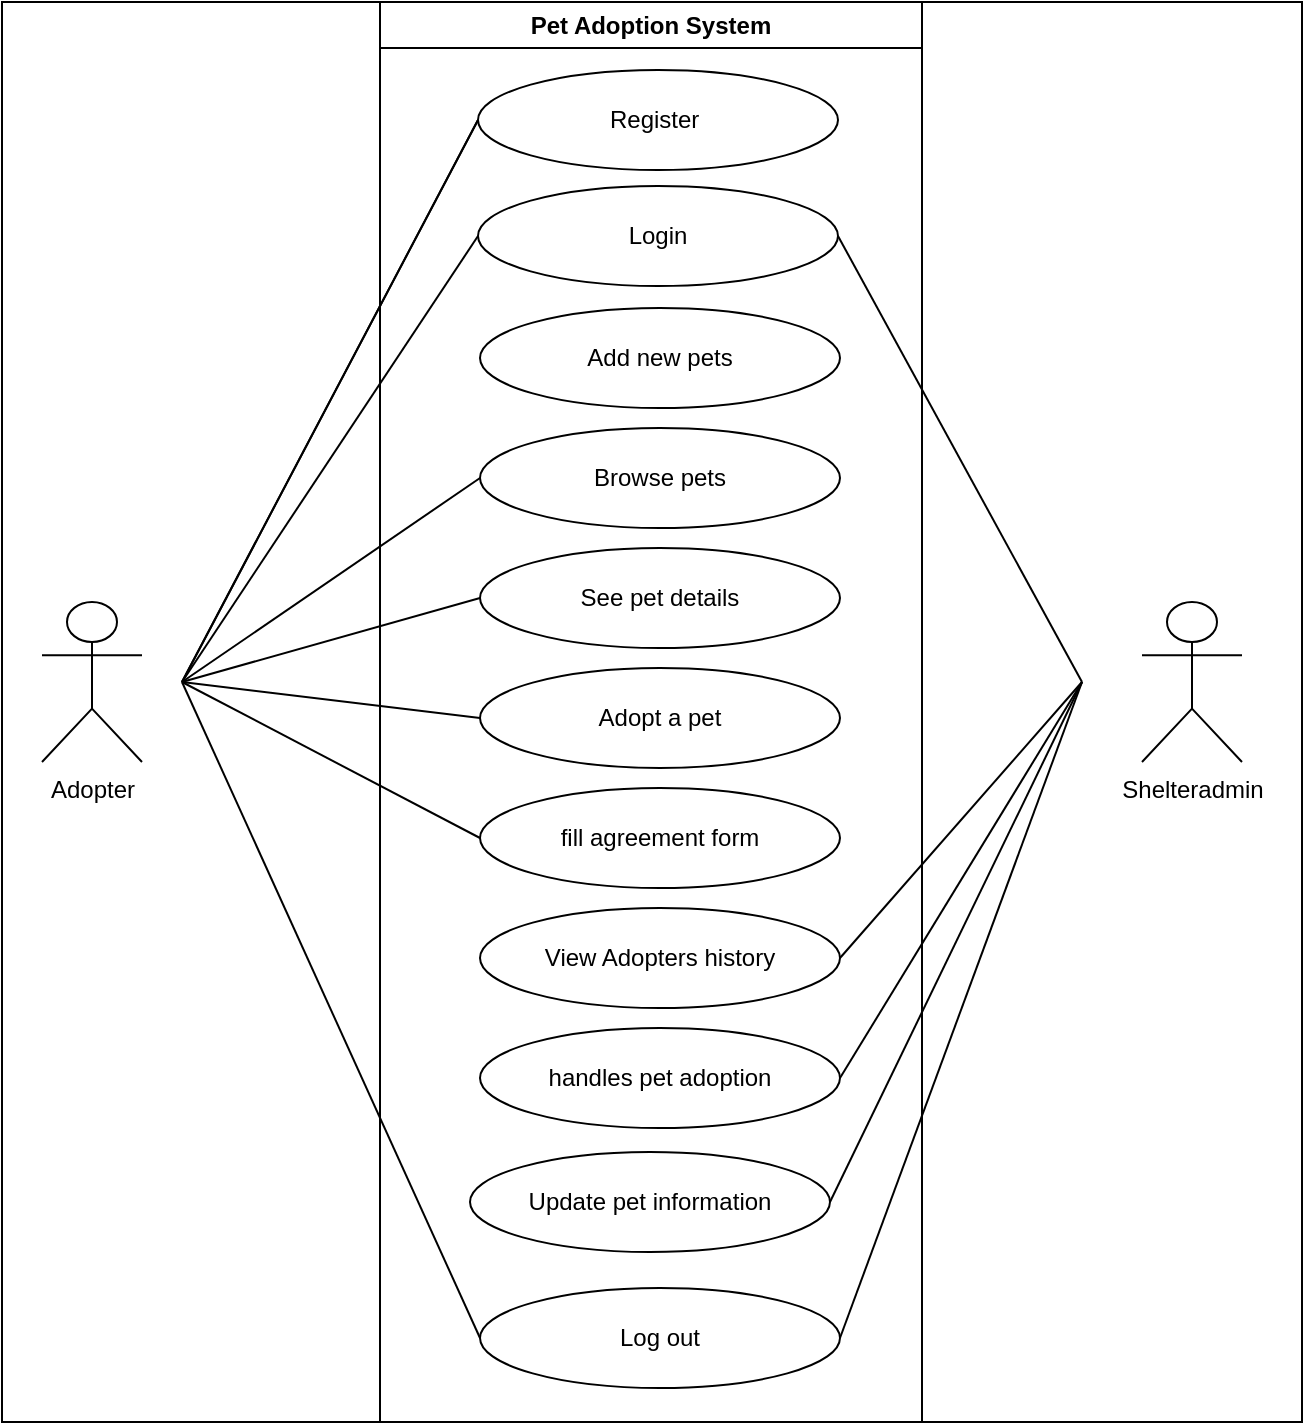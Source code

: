 <mxfile>
    <diagram id="X5lTGYaWq4TT7NDkOouj" name="Page-1">
        <mxGraphModel dx="1616" dy="844" grid="1" gridSize="10" guides="1" tooltips="1" connect="1" arrows="1" fold="1" page="1" pageScale="1" pageWidth="827" pageHeight="1169" math="0" shadow="0">
            <root>
                <mxCell id="0"/>
                <mxCell id="1" parent="0"/>
                <mxCell id="2" value="Adopter" style="shape=umlActor;verticalLabelPosition=bottom;verticalAlign=top;html=1;outlineConnect=0;" parent="1" vertex="1">
                    <mxGeometry x="110" y="390" width="50" height="80" as="geometry"/>
                </mxCell>
                <mxCell id="3" value="Shelteradmin" style="shape=umlActor;verticalLabelPosition=bottom;verticalAlign=top;html=1;outlineConnect=0;" parent="1" vertex="1">
                    <mxGeometry x="660" y="390" width="50" height="80" as="geometry"/>
                </mxCell>
                <mxCell id="4" value="Pet Adoption System" style="swimlane;whiteSpace=wrap;html=1;" parent="1" vertex="1">
                    <mxGeometry x="279" y="90" width="271" height="710" as="geometry"/>
                </mxCell>
                <mxCell id="11" value="Add new pets" style="ellipse;whiteSpace=wrap;html=1;align=center;" parent="4" vertex="1">
                    <mxGeometry x="50" y="153" width="180" height="50" as="geometry"/>
                </mxCell>
                <mxCell id="15" value="Log out" style="ellipse;whiteSpace=wrap;html=1;align=center;" parent="4" vertex="1">
                    <mxGeometry x="50" y="643" width="180" height="50" as="geometry"/>
                </mxCell>
                <mxCell id="13" value="Update pet information" style="ellipse;whiteSpace=wrap;html=1;align=center;" parent="4" vertex="1">
                    <mxGeometry x="45" y="575" width="180" height="50" as="geometry"/>
                </mxCell>
                <mxCell id="12" value="handles pet adoption" style="ellipse;whiteSpace=wrap;html=1;align=center;" parent="4" vertex="1">
                    <mxGeometry x="50" y="513" width="180" height="50" as="geometry"/>
                </mxCell>
                <mxCell id="20" value="fill agreement form" style="ellipse;whiteSpace=wrap;html=1;align=center;" parent="4" vertex="1">
                    <mxGeometry x="50" y="393" width="180" height="50" as="geometry"/>
                </mxCell>
                <mxCell id="19" value="Adopt a pet" style="ellipse;whiteSpace=wrap;html=1;align=center;" parent="4" vertex="1">
                    <mxGeometry x="50" y="333" width="180" height="50" as="geometry"/>
                </mxCell>
                <mxCell id="18" value="See pet details" style="ellipse;whiteSpace=wrap;html=1;align=center;" parent="4" vertex="1">
                    <mxGeometry x="50" y="273" width="180" height="50" as="geometry"/>
                </mxCell>
                <mxCell id="17" value="Browse pets" style="ellipse;whiteSpace=wrap;html=1;align=center;" parent="4" vertex="1">
                    <mxGeometry x="50" y="213" width="180" height="50" as="geometry"/>
                </mxCell>
                <mxCell id="21" value="Register&amp;nbsp;" style="ellipse;whiteSpace=wrap;html=1;align=center;" parent="4" vertex="1">
                    <mxGeometry x="49" y="34" width="180" height="50" as="geometry"/>
                </mxCell>
                <mxCell id="14" value="View Adopters history" style="ellipse;whiteSpace=wrap;html=1;align=center;" parent="4" vertex="1">
                    <mxGeometry x="50" y="453" width="180" height="50" as="geometry"/>
                </mxCell>
                <mxCell id="51" value="Login" style="ellipse;whiteSpace=wrap;html=1;align=center;" parent="4" vertex="1">
                    <mxGeometry x="49" y="92" width="180" height="50" as="geometry"/>
                </mxCell>
                <mxCell id="26" value="" style="endArrow=none;html=1;entryX=1;entryY=0.5;entryDx=0;entryDy=0;" parent="1" target="51" edge="1">
                    <mxGeometry width="50" height="50" relative="1" as="geometry">
                        <mxPoint x="630" y="430" as="sourcePoint"/>
                        <mxPoint x="400" y="480" as="targetPoint"/>
                    </mxGeometry>
                </mxCell>
                <mxCell id="27" value="" style="endArrow=none;html=1;exitX=0;exitY=0.5;exitDx=0;exitDy=0;" parent="1" source="15" edge="1">
                    <mxGeometry width="50" height="50" relative="1" as="geometry">
                        <mxPoint x="350" y="530" as="sourcePoint"/>
                        <mxPoint x="180" y="430" as="targetPoint"/>
                    </mxGeometry>
                </mxCell>
                <mxCell id="31" value="" style="endArrow=none;html=1;entryX=0;entryY=0.5;entryDx=0;entryDy=0;" parent="1" target="51" edge="1">
                    <mxGeometry width="50" height="50" relative="1" as="geometry">
                        <mxPoint x="180" y="430" as="sourcePoint"/>
                        <mxPoint x="400" y="480" as="targetPoint"/>
                    </mxGeometry>
                </mxCell>
                <mxCell id="32" value="" style="endArrow=none;html=1;entryX=0;entryY=0.5;entryDx=0;entryDy=0;" parent="1" target="21" edge="1">
                    <mxGeometry width="50" height="50" relative="1" as="geometry">
                        <mxPoint x="180" y="430" as="sourcePoint"/>
                        <mxPoint x="400" y="480" as="targetPoint"/>
                    </mxGeometry>
                </mxCell>
                <mxCell id="33" value="" style="endArrow=none;html=1;exitX=1;exitY=0.5;exitDx=0;exitDy=0;" parent="1" source="14" edge="1">
                    <mxGeometry width="50" height="50" relative="1" as="geometry">
                        <mxPoint x="510" y="520" as="sourcePoint"/>
                        <mxPoint x="630" y="430" as="targetPoint"/>
                    </mxGeometry>
                </mxCell>
                <mxCell id="36" value="" style="endArrow=none;html=1;exitX=1;exitY=0.5;exitDx=0;exitDy=0;" parent="1" source="13" edge="1">
                    <mxGeometry width="50" height="50" relative="1" as="geometry">
                        <mxPoint x="510" y="460" as="sourcePoint"/>
                        <mxPoint x="630" y="430" as="targetPoint"/>
                    </mxGeometry>
                </mxCell>
                <mxCell id="37" value="" style="endArrow=none;html=1;exitX=1;exitY=0.5;exitDx=0;exitDy=0;" parent="1" source="12" edge="1">
                    <mxGeometry width="50" height="50" relative="1" as="geometry">
                        <mxPoint x="510" y="460" as="sourcePoint"/>
                        <mxPoint x="630" y="430" as="targetPoint"/>
                    </mxGeometry>
                </mxCell>
                <mxCell id="38" value="" style="endArrow=none;html=1;exitX=1;exitY=0.5;exitDx=0;exitDy=0;" parent="1" source="15" edge="1">
                    <mxGeometry width="50" height="50" relative="1" as="geometry">
                        <mxPoint x="510" y="570" as="sourcePoint"/>
                        <mxPoint x="630" y="430" as="targetPoint"/>
                    </mxGeometry>
                </mxCell>
                <mxCell id="39" value="" style="endArrow=none;html=1;entryX=0;entryY=0.5;entryDx=0;entryDy=0;" parent="1" target="21" edge="1">
                    <mxGeometry width="50" height="50" relative="1" as="geometry">
                        <mxPoint x="180" y="430" as="sourcePoint"/>
                        <mxPoint x="328" y="155" as="targetPoint"/>
                    </mxGeometry>
                </mxCell>
                <mxCell id="52" value="" style="endArrow=none;html=1;exitX=0;exitY=0.5;exitDx=0;exitDy=0;" parent="1" source="19" edge="1">
                    <mxGeometry width="50" height="50" relative="1" as="geometry">
                        <mxPoint x="400" y="510" as="sourcePoint"/>
                        <mxPoint x="180" y="430" as="targetPoint"/>
                    </mxGeometry>
                </mxCell>
                <mxCell id="53" value="" style="endArrow=none;html=1;entryX=0;entryY=0.5;entryDx=0;entryDy=0;" parent="1" target="18" edge="1">
                    <mxGeometry width="50" height="50" relative="1" as="geometry">
                        <mxPoint x="180" y="430" as="sourcePoint"/>
                        <mxPoint x="450" y="460" as="targetPoint"/>
                    </mxGeometry>
                </mxCell>
                <mxCell id="54" value="" style="endArrow=none;html=1;entryX=0;entryY=0.5;entryDx=0;entryDy=0;" parent="1" target="17" edge="1">
                    <mxGeometry width="50" height="50" relative="1" as="geometry">
                        <mxPoint x="180" y="430" as="sourcePoint"/>
                        <mxPoint x="450" y="460" as="targetPoint"/>
                    </mxGeometry>
                </mxCell>
                <mxCell id="55" value="" style="endArrow=none;html=1;exitX=0;exitY=0.5;exitDx=0;exitDy=0;" parent="1" source="20" edge="1">
                    <mxGeometry width="50" height="50" relative="1" as="geometry">
                        <mxPoint x="339" y="458" as="sourcePoint"/>
                        <mxPoint x="180" y="430" as="targetPoint"/>
                    </mxGeometry>
                </mxCell>
                <mxCell id="58" value="" style="rounded=0;whiteSpace=wrap;html=1;fillColor=none;" parent="1" vertex="1">
                    <mxGeometry x="90" y="90" width="650" height="710" as="geometry"/>
                </mxCell>
            </root>
        </mxGraphModel>
    </diagram>
</mxfile>